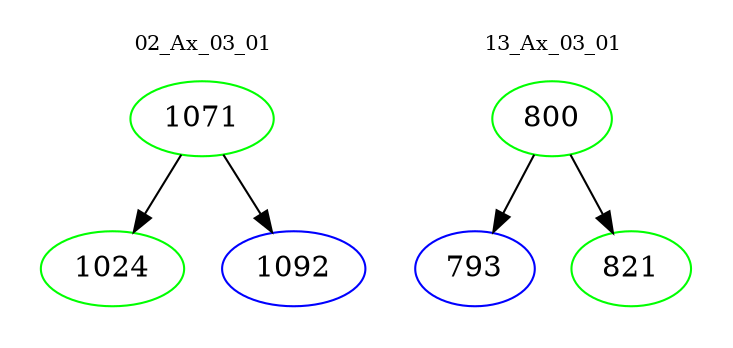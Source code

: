 digraph{
subgraph cluster_0 {
color = white
label = "02_Ax_03_01";
fontsize=10;
T0_1071 [label="1071", color="green"]
T0_1071 -> T0_1024 [color="black"]
T0_1024 [label="1024", color="green"]
T0_1071 -> T0_1092 [color="black"]
T0_1092 [label="1092", color="blue"]
}
subgraph cluster_1 {
color = white
label = "13_Ax_03_01";
fontsize=10;
T1_800 [label="800", color="green"]
T1_800 -> T1_793 [color="black"]
T1_793 [label="793", color="blue"]
T1_800 -> T1_821 [color="black"]
T1_821 [label="821", color="green"]
}
}
